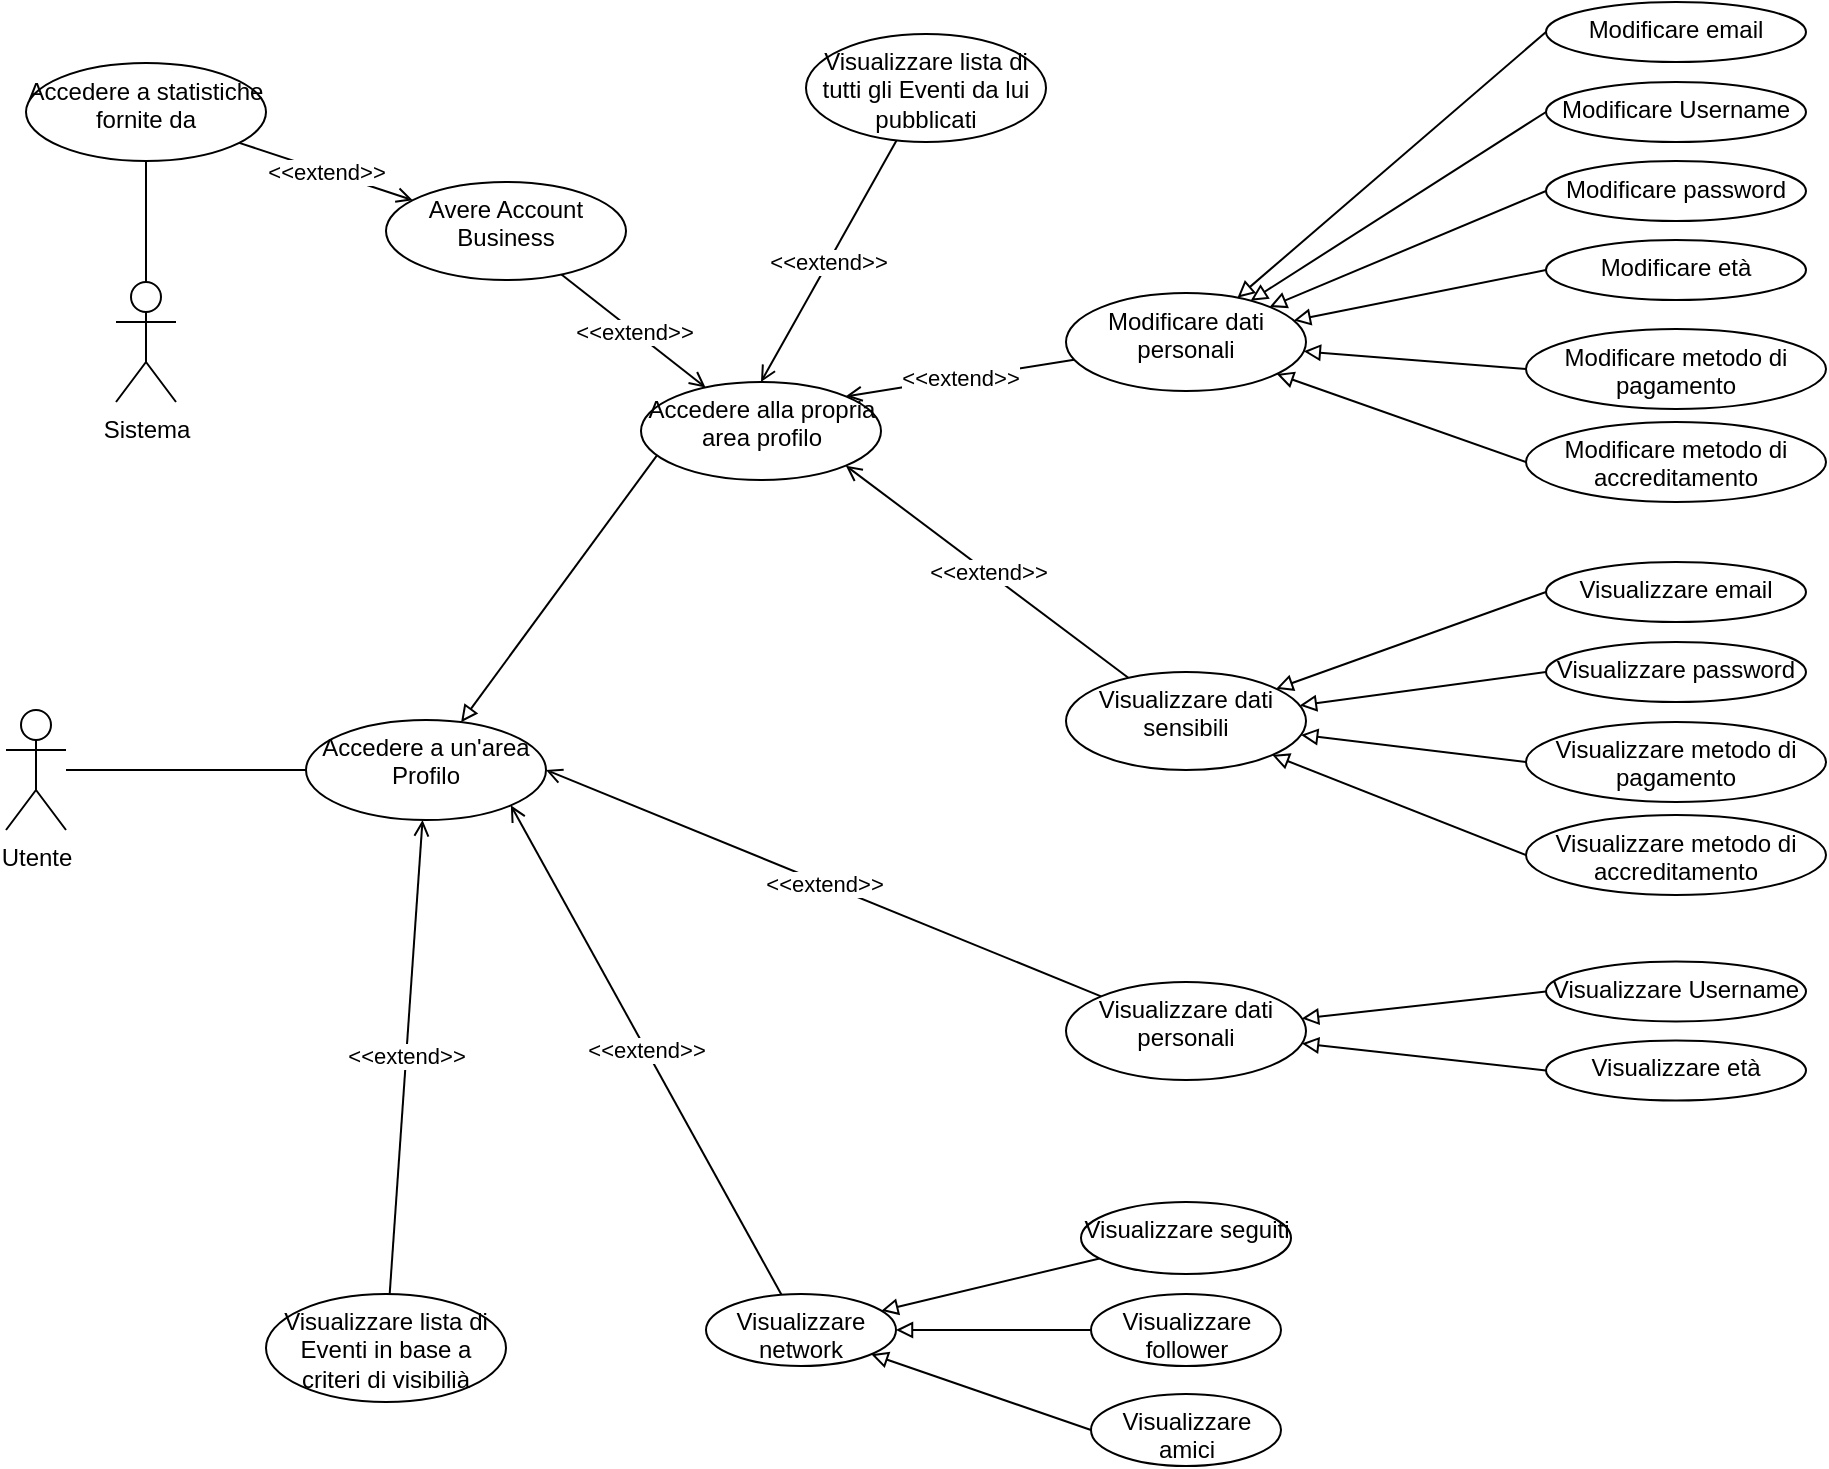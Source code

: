 <mxfile version="20.5.3" type="device"><diagram id="Wr_0o4pmyE1bCCx7sjbi" name="Page-1"><mxGraphModel dx="1426" dy="769" grid="1" gridSize="10" guides="1" tooltips="1" connect="1" arrows="1" fold="1" page="1" pageScale="1" pageWidth="1169" pageHeight="827" math="0" shadow="0"><root><mxCell id="0"/><mxCell id="1" parent="0"/><mxCell id="iyFFHB_y0FC0StDA2iqr-3" value="" style="rounded=0;orthogonalLoop=1;jettySize=auto;html=1;endArrow=none;endFill=0;" parent="1" source="iyFFHB_y0FC0StDA2iqr-1" target="iyFFHB_y0FC0StDA2iqr-2" edge="1"><mxGeometry relative="1" as="geometry"/></mxCell><mxCell id="iyFFHB_y0FC0StDA2iqr-1" value="Utente" style="shape=umlActor;verticalLabelPosition=bottom;verticalAlign=top;html=1;" parent="1" vertex="1"><mxGeometry x="80" y="384" width="30" height="60" as="geometry"/></mxCell><mxCell id="iyFFHB_y0FC0StDA2iqr-21" style="edgeStyle=none;rounded=0;orthogonalLoop=1;jettySize=auto;html=1;endArrow=block;endFill=0;exitX=0.072;exitY=0.73;exitDx=0;exitDy=0;exitPerimeter=0;" parent="1" source="iyFFHB_y0FC0StDA2iqr-20" target="iyFFHB_y0FC0StDA2iqr-2" edge="1"><mxGeometry relative="1" as="geometry"/></mxCell><mxCell id="TyvoUTfbR7GcYXZaCNUm-2" value="&amp;lt;&amp;lt;extend&amp;gt;&amp;gt;" style="edgeStyle=none;rounded=0;orthogonalLoop=1;jettySize=auto;html=1;endArrow=open;endFill=0;" parent="1" source="TyvoUTfbR7GcYXZaCNUm-1" target="iyFFHB_y0FC0StDA2iqr-2" edge="1"><mxGeometry relative="1" as="geometry"/></mxCell><mxCell id="iyFFHB_y0FC0StDA2iqr-2" value="Accedere a un'area Profilo" style="ellipse;whiteSpace=wrap;html=1;verticalAlign=top;" parent="1" vertex="1"><mxGeometry x="230" y="389" width="120" height="50" as="geometry"/></mxCell><mxCell id="iyFFHB_y0FC0StDA2iqr-15" value="&amp;lt;&amp;lt;extend&amp;gt;&amp;gt;" style="edgeStyle=none;rounded=0;orthogonalLoop=1;jettySize=auto;html=1;entryX=1;entryY=0.5;entryDx=0;entryDy=0;endArrow=open;endFill=0;" parent="1" source="iyFFHB_y0FC0StDA2iqr-4" target="iyFFHB_y0FC0StDA2iqr-2" edge="1"><mxGeometry relative="1" as="geometry"/></mxCell><mxCell id="iyFFHB_y0FC0StDA2iqr-53" value="" style="edgeStyle=none;rounded=0;orthogonalLoop=1;jettySize=auto;html=1;endArrow=block;endFill=0;exitX=0;exitY=0.5;exitDx=0;exitDy=0;" parent="1" source="iyFFHB_y0FC0StDA2iqr-47" target="iyFFHB_y0FC0StDA2iqr-4" edge="1"><mxGeometry relative="1" as="geometry"/></mxCell><mxCell id="iyFFHB_y0FC0StDA2iqr-54" value="" style="edgeStyle=none;rounded=0;orthogonalLoop=1;jettySize=auto;html=1;endArrow=block;endFill=0;exitX=0;exitY=0.5;exitDx=0;exitDy=0;" parent="1" source="iyFFHB_y0FC0StDA2iqr-48" target="iyFFHB_y0FC0StDA2iqr-4" edge="1"><mxGeometry relative="1" as="geometry"/></mxCell><mxCell id="iyFFHB_y0FC0StDA2iqr-4" value="Visualizzare dati personali" style="ellipse;whiteSpace=wrap;html=1;verticalAlign=top;" parent="1" vertex="1"><mxGeometry x="610" y="520" width="120" height="49" as="geometry"/></mxCell><mxCell id="iyFFHB_y0FC0StDA2iqr-9" value="" style="edgeStyle=none;rounded=0;orthogonalLoop=1;jettySize=auto;html=1;endArrow=block;endFill=0;" parent="1" source="iyFFHB_y0FC0StDA2iqr-8" target="iyFFHB_y0FC0StDA2iqr-5" edge="1"><mxGeometry relative="1" as="geometry"/></mxCell><mxCell id="iyFFHB_y0FC0StDA2iqr-11" value="" style="edgeStyle=none;rounded=0;orthogonalLoop=1;jettySize=auto;html=1;endArrow=block;endFill=0;" parent="1" source="iyFFHB_y0FC0StDA2iqr-10" target="iyFFHB_y0FC0StDA2iqr-5" edge="1"><mxGeometry relative="1" as="geometry"/></mxCell><mxCell id="iyFFHB_y0FC0StDA2iqr-13" style="edgeStyle=none;rounded=0;orthogonalLoop=1;jettySize=auto;html=1;endArrow=block;endFill=0;exitX=0;exitY=0.5;exitDx=0;exitDy=0;" parent="1" source="iyFFHB_y0FC0StDA2iqr-12" target="iyFFHB_y0FC0StDA2iqr-5" edge="1"><mxGeometry relative="1" as="geometry"/></mxCell><mxCell id="iyFFHB_y0FC0StDA2iqr-14" value="&amp;lt;&amp;lt;extend&amp;gt;&amp;gt;" style="edgeStyle=none;rounded=0;orthogonalLoop=1;jettySize=auto;html=1;entryX=1;entryY=1;entryDx=0;entryDy=0;endArrow=open;endFill=0;" parent="1" source="iyFFHB_y0FC0StDA2iqr-5" target="iyFFHB_y0FC0StDA2iqr-2" edge="1"><mxGeometry relative="1" as="geometry"/></mxCell><mxCell id="iyFFHB_y0FC0StDA2iqr-5" value="Visualizzare network" style="ellipse;whiteSpace=wrap;html=1;verticalAlign=top;" parent="1" vertex="1"><mxGeometry x="430" y="676" width="95" height="36" as="geometry"/></mxCell><mxCell id="iyFFHB_y0FC0StDA2iqr-8" value="Visualizzare seguiti" style="ellipse;whiteSpace=wrap;html=1;verticalAlign=top;" parent="1" vertex="1"><mxGeometry x="617.5" y="630" width="105" height="36" as="geometry"/></mxCell><mxCell id="iyFFHB_y0FC0StDA2iqr-10" value="Visualizzare follower" style="ellipse;whiteSpace=wrap;html=1;verticalAlign=top;" parent="1" vertex="1"><mxGeometry x="622.5" y="676" width="95" height="36" as="geometry"/></mxCell><mxCell id="iyFFHB_y0FC0StDA2iqr-12" value="Visualizzare amici" style="ellipse;whiteSpace=wrap;html=1;verticalAlign=top;" parent="1" vertex="1"><mxGeometry x="622.5" y="726" width="95" height="36" as="geometry"/></mxCell><mxCell id="enKxNZMThAY0B88247JO-2" value="&amp;lt;&amp;lt;extend&amp;gt;&amp;gt;" style="rounded=0;orthogonalLoop=1;jettySize=auto;html=1;endArrow=open;endFill=0;" parent="1" source="enKxNZMThAY0B88247JO-1" target="iyFFHB_y0FC0StDA2iqr-20" edge="1"><mxGeometry relative="1" as="geometry"/></mxCell><mxCell id="iyFFHB_y0FC0StDA2iqr-20" value="Accedere alla propria area profilo" style="ellipse;whiteSpace=wrap;html=1;verticalAlign=top;" parent="1" vertex="1"><mxGeometry x="397.5" y="220" width="120" height="49" as="geometry"/></mxCell><mxCell id="iyFFHB_y0FC0StDA2iqr-26" value="&amp;lt;&amp;lt;extend&amp;gt;&amp;gt;" style="edgeStyle=none;rounded=0;orthogonalLoop=1;jettySize=auto;html=1;entryX=1;entryY=1;entryDx=0;entryDy=0;endArrow=open;endFill=0;" parent="1" source="iyFFHB_y0FC0StDA2iqr-23" target="iyFFHB_y0FC0StDA2iqr-20" edge="1"><mxGeometry relative="1" as="geometry"/></mxCell><mxCell id="iyFFHB_y0FC0StDA2iqr-49" value="" style="edgeStyle=none;rounded=0;orthogonalLoop=1;jettySize=auto;html=1;endArrow=block;endFill=0;exitX=0;exitY=0.5;exitDx=0;exitDy=0;" parent="1" source="iyFFHB_y0FC0StDA2iqr-43" target="iyFFHB_y0FC0StDA2iqr-23" edge="1"><mxGeometry relative="1" as="geometry"/></mxCell><mxCell id="iyFFHB_y0FC0StDA2iqr-50" value="" style="edgeStyle=none;rounded=0;orthogonalLoop=1;jettySize=auto;html=1;endArrow=block;endFill=0;exitX=0;exitY=0.5;exitDx=0;exitDy=0;" parent="1" source="iyFFHB_y0FC0StDA2iqr-44" target="iyFFHB_y0FC0StDA2iqr-23" edge="1"><mxGeometry relative="1" as="geometry"/></mxCell><mxCell id="iyFFHB_y0FC0StDA2iqr-51" value="" style="edgeStyle=none;rounded=0;orthogonalLoop=1;jettySize=auto;html=1;endArrow=block;endFill=0;exitX=0;exitY=0.5;exitDx=0;exitDy=0;" parent="1" source="iyFFHB_y0FC0StDA2iqr-46" target="iyFFHB_y0FC0StDA2iqr-23" edge="1"><mxGeometry relative="1" as="geometry"/></mxCell><mxCell id="iyFFHB_y0FC0StDA2iqr-52" value="" style="edgeStyle=none;rounded=0;orthogonalLoop=1;jettySize=auto;html=1;endArrow=block;endFill=0;exitX=0;exitY=0.5;exitDx=0;exitDy=0;" parent="1" source="iyFFHB_y0FC0StDA2iqr-45" target="iyFFHB_y0FC0StDA2iqr-23" edge="1"><mxGeometry relative="1" as="geometry"/></mxCell><mxCell id="iyFFHB_y0FC0StDA2iqr-23" value="Visualizzare dati sensibili" style="ellipse;whiteSpace=wrap;html=1;verticalAlign=top;" parent="1" vertex="1"><mxGeometry x="610" y="365" width="120" height="49" as="geometry"/></mxCell><mxCell id="iyFFHB_y0FC0StDA2iqr-25" value="&amp;lt;&amp;lt;extend&amp;gt;&amp;gt;" style="edgeStyle=none;rounded=0;orthogonalLoop=1;jettySize=auto;html=1;entryX=1;entryY=0;entryDx=0;entryDy=0;endArrow=open;endFill=0;" parent="1" source="iyFFHB_y0FC0StDA2iqr-24" target="iyFFHB_y0FC0StDA2iqr-20" edge="1"><mxGeometry relative="1" as="geometry"/></mxCell><mxCell id="iyFFHB_y0FC0StDA2iqr-34" value="" style="edgeStyle=none;rounded=0;orthogonalLoop=1;jettySize=auto;html=1;endArrow=block;endFill=0;exitX=0;exitY=0.5;exitDx=0;exitDy=0;" parent="1" source="iyFFHB_y0FC0StDA2iqr-27" target="iyFFHB_y0FC0StDA2iqr-24" edge="1"><mxGeometry relative="1" as="geometry"/></mxCell><mxCell id="iyFFHB_y0FC0StDA2iqr-35" value="" style="edgeStyle=none;rounded=0;orthogonalLoop=1;jettySize=auto;html=1;endArrow=block;endFill=0;exitX=0;exitY=0.5;exitDx=0;exitDy=0;" parent="1" source="iyFFHB_y0FC0StDA2iqr-29" target="iyFFHB_y0FC0StDA2iqr-24" edge="1"><mxGeometry relative="1" as="geometry"/></mxCell><mxCell id="iyFFHB_y0FC0StDA2iqr-36" value="" style="edgeStyle=none;rounded=0;orthogonalLoop=1;jettySize=auto;html=1;endArrow=block;endFill=0;exitX=0;exitY=0.5;exitDx=0;exitDy=0;" parent="1" source="iyFFHB_y0FC0StDA2iqr-30" target="iyFFHB_y0FC0StDA2iqr-24" edge="1"><mxGeometry relative="1" as="geometry"/></mxCell><mxCell id="iyFFHB_y0FC0StDA2iqr-37" value="" style="edgeStyle=none;rounded=0;orthogonalLoop=1;jettySize=auto;html=1;endArrow=block;endFill=0;exitX=0;exitY=0.5;exitDx=0;exitDy=0;" parent="1" source="iyFFHB_y0FC0StDA2iqr-31" target="iyFFHB_y0FC0StDA2iqr-24" edge="1"><mxGeometry relative="1" as="geometry"/></mxCell><mxCell id="iyFFHB_y0FC0StDA2iqr-38" value="" style="edgeStyle=none;rounded=0;orthogonalLoop=1;jettySize=auto;html=1;endArrow=block;endFill=0;exitX=0;exitY=0.5;exitDx=0;exitDy=0;" parent="1" source="iyFFHB_y0FC0StDA2iqr-33" target="iyFFHB_y0FC0StDA2iqr-24" edge="1"><mxGeometry relative="1" as="geometry"/></mxCell><mxCell id="iyFFHB_y0FC0StDA2iqr-39" value="" style="edgeStyle=none;rounded=0;orthogonalLoop=1;jettySize=auto;html=1;endArrow=block;endFill=0;exitX=0;exitY=0.5;exitDx=0;exitDy=0;" parent="1" source="iyFFHB_y0FC0StDA2iqr-32" target="iyFFHB_y0FC0StDA2iqr-24" edge="1"><mxGeometry relative="1" as="geometry"/></mxCell><mxCell id="iyFFHB_y0FC0StDA2iqr-24" value="Modificare dati personali" style="ellipse;whiteSpace=wrap;html=1;verticalAlign=top;" parent="1" vertex="1"><mxGeometry x="610" y="175.5" width="120" height="49" as="geometry"/></mxCell><mxCell id="iyFFHB_y0FC0StDA2iqr-27" value="Modificare email" style="ellipse;whiteSpace=wrap;html=1;verticalAlign=top;" parent="1" vertex="1"><mxGeometry x="850" y="30" width="130" height="30" as="geometry"/></mxCell><mxCell id="iyFFHB_y0FC0StDA2iqr-29" value="Modificare Username" style="ellipse;whiteSpace=wrap;html=1;verticalAlign=top;" parent="1" vertex="1"><mxGeometry x="850" y="70" width="130" height="30" as="geometry"/></mxCell><mxCell id="iyFFHB_y0FC0StDA2iqr-30" value="Modificare password" style="ellipse;whiteSpace=wrap;html=1;verticalAlign=top;" parent="1" vertex="1"><mxGeometry x="850" y="109.5" width="130" height="30" as="geometry"/></mxCell><mxCell id="iyFFHB_y0FC0StDA2iqr-31" value="Modificare età" style="ellipse;whiteSpace=wrap;html=1;verticalAlign=top;" parent="1" vertex="1"><mxGeometry x="850" y="149" width="130" height="30" as="geometry"/></mxCell><mxCell id="iyFFHB_y0FC0StDA2iqr-32" value="Modificare metodo di accreditamento" style="ellipse;whiteSpace=wrap;html=1;verticalAlign=top;" parent="1" vertex="1"><mxGeometry x="840" y="240" width="150" height="40" as="geometry"/></mxCell><mxCell id="iyFFHB_y0FC0StDA2iqr-33" value="Modificare metodo di pagamento" style="ellipse;whiteSpace=wrap;html=1;verticalAlign=top;" parent="1" vertex="1"><mxGeometry x="840" y="193.5" width="150" height="40" as="geometry"/></mxCell><mxCell id="iyFFHB_y0FC0StDA2iqr-43" value="Visualizzare email" style="ellipse;whiteSpace=wrap;html=1;verticalAlign=top;" parent="1" vertex="1"><mxGeometry x="850" y="310" width="130" height="30" as="geometry"/></mxCell><mxCell id="iyFFHB_y0FC0StDA2iqr-44" value="Visualizzare password" style="ellipse;whiteSpace=wrap;html=1;verticalAlign=top;" parent="1" vertex="1"><mxGeometry x="850" y="350" width="130" height="30" as="geometry"/></mxCell><mxCell id="iyFFHB_y0FC0StDA2iqr-45" value="Visualizzare metodo di accreditamento" style="ellipse;whiteSpace=wrap;html=1;verticalAlign=top;" parent="1" vertex="1"><mxGeometry x="840" y="436.5" width="150" height="40" as="geometry"/></mxCell><mxCell id="iyFFHB_y0FC0StDA2iqr-46" value="Visualizzare metodo di pagamento" style="ellipse;whiteSpace=wrap;html=1;verticalAlign=top;" parent="1" vertex="1"><mxGeometry x="840" y="390" width="150" height="40" as="geometry"/></mxCell><mxCell id="iyFFHB_y0FC0StDA2iqr-47" value="Visualizzare Username" style="ellipse;whiteSpace=wrap;html=1;verticalAlign=top;" parent="1" vertex="1"><mxGeometry x="850" y="509.75" width="130" height="30" as="geometry"/></mxCell><mxCell id="iyFFHB_y0FC0StDA2iqr-48" value="Visualizzare età" style="ellipse;whiteSpace=wrap;html=1;verticalAlign=top;" parent="1" vertex="1"><mxGeometry x="850" y="549.25" width="130" height="30" as="geometry"/></mxCell><mxCell id="TyvoUTfbR7GcYXZaCNUm-1" value="Visualizzare lista di Eventi in base a criteri di visibilià" style="ellipse;whiteSpace=wrap;html=1;verticalAlign=top;" parent="1" vertex="1"><mxGeometry x="210" y="676" width="120" height="54" as="geometry"/></mxCell><mxCell id="YqtqDC-kLBVEq_zig7JY-3" value="&amp;lt;&amp;lt;extend&amp;gt;&amp;gt;" style="rounded=0;orthogonalLoop=1;jettySize=auto;html=1;entryX=0.5;entryY=0;entryDx=0;entryDy=0;endArrow=open;endFill=0;" parent="1" source="YqtqDC-kLBVEq_zig7JY-1" target="iyFFHB_y0FC0StDA2iqr-20" edge="1"><mxGeometry relative="1" as="geometry"/></mxCell><mxCell id="YqtqDC-kLBVEq_zig7JY-1" value="Visualizzare lista di tutti gli Eventi da lui pubblicati" style="ellipse;whiteSpace=wrap;html=1;verticalAlign=top;" parent="1" vertex="1"><mxGeometry x="480" y="46" width="120" height="54" as="geometry"/></mxCell><mxCell id="enKxNZMThAY0B88247JO-4" value="&amp;lt;&amp;lt;extend&amp;gt;&amp;gt;" style="edgeStyle=none;rounded=0;orthogonalLoop=1;jettySize=auto;html=1;endArrow=open;endFill=0;" parent="1" source="enKxNZMThAY0B88247JO-3" target="enKxNZMThAY0B88247JO-1" edge="1"><mxGeometry relative="1" as="geometry"/></mxCell><mxCell id="enKxNZMThAY0B88247JO-1" value="Avere Account Business" style="ellipse;whiteSpace=wrap;html=1;verticalAlign=top;" parent="1" vertex="1"><mxGeometry x="270" y="120" width="120" height="49" as="geometry"/></mxCell><mxCell id="enKxNZMThAY0B88247JO-6" style="edgeStyle=none;rounded=0;orthogonalLoop=1;jettySize=auto;html=1;entryX=0.5;entryY=0;entryDx=0;entryDy=0;entryPerimeter=0;endArrow=none;endFill=0;" parent="1" source="enKxNZMThAY0B88247JO-3" target="enKxNZMThAY0B88247JO-5" edge="1"><mxGeometry relative="1" as="geometry"/></mxCell><mxCell id="enKxNZMThAY0B88247JO-3" value="Accedere a statistiche fornite da" style="ellipse;whiteSpace=wrap;html=1;verticalAlign=top;" parent="1" vertex="1"><mxGeometry x="90" y="60.5" width="120" height="49" as="geometry"/></mxCell><mxCell id="enKxNZMThAY0B88247JO-5" value="Sistema" style="shape=umlActor;verticalLabelPosition=bottom;verticalAlign=top;html=1;" parent="1" vertex="1"><mxGeometry x="135" y="170" width="30" height="60" as="geometry"/></mxCell></root></mxGraphModel></diagram></mxfile>